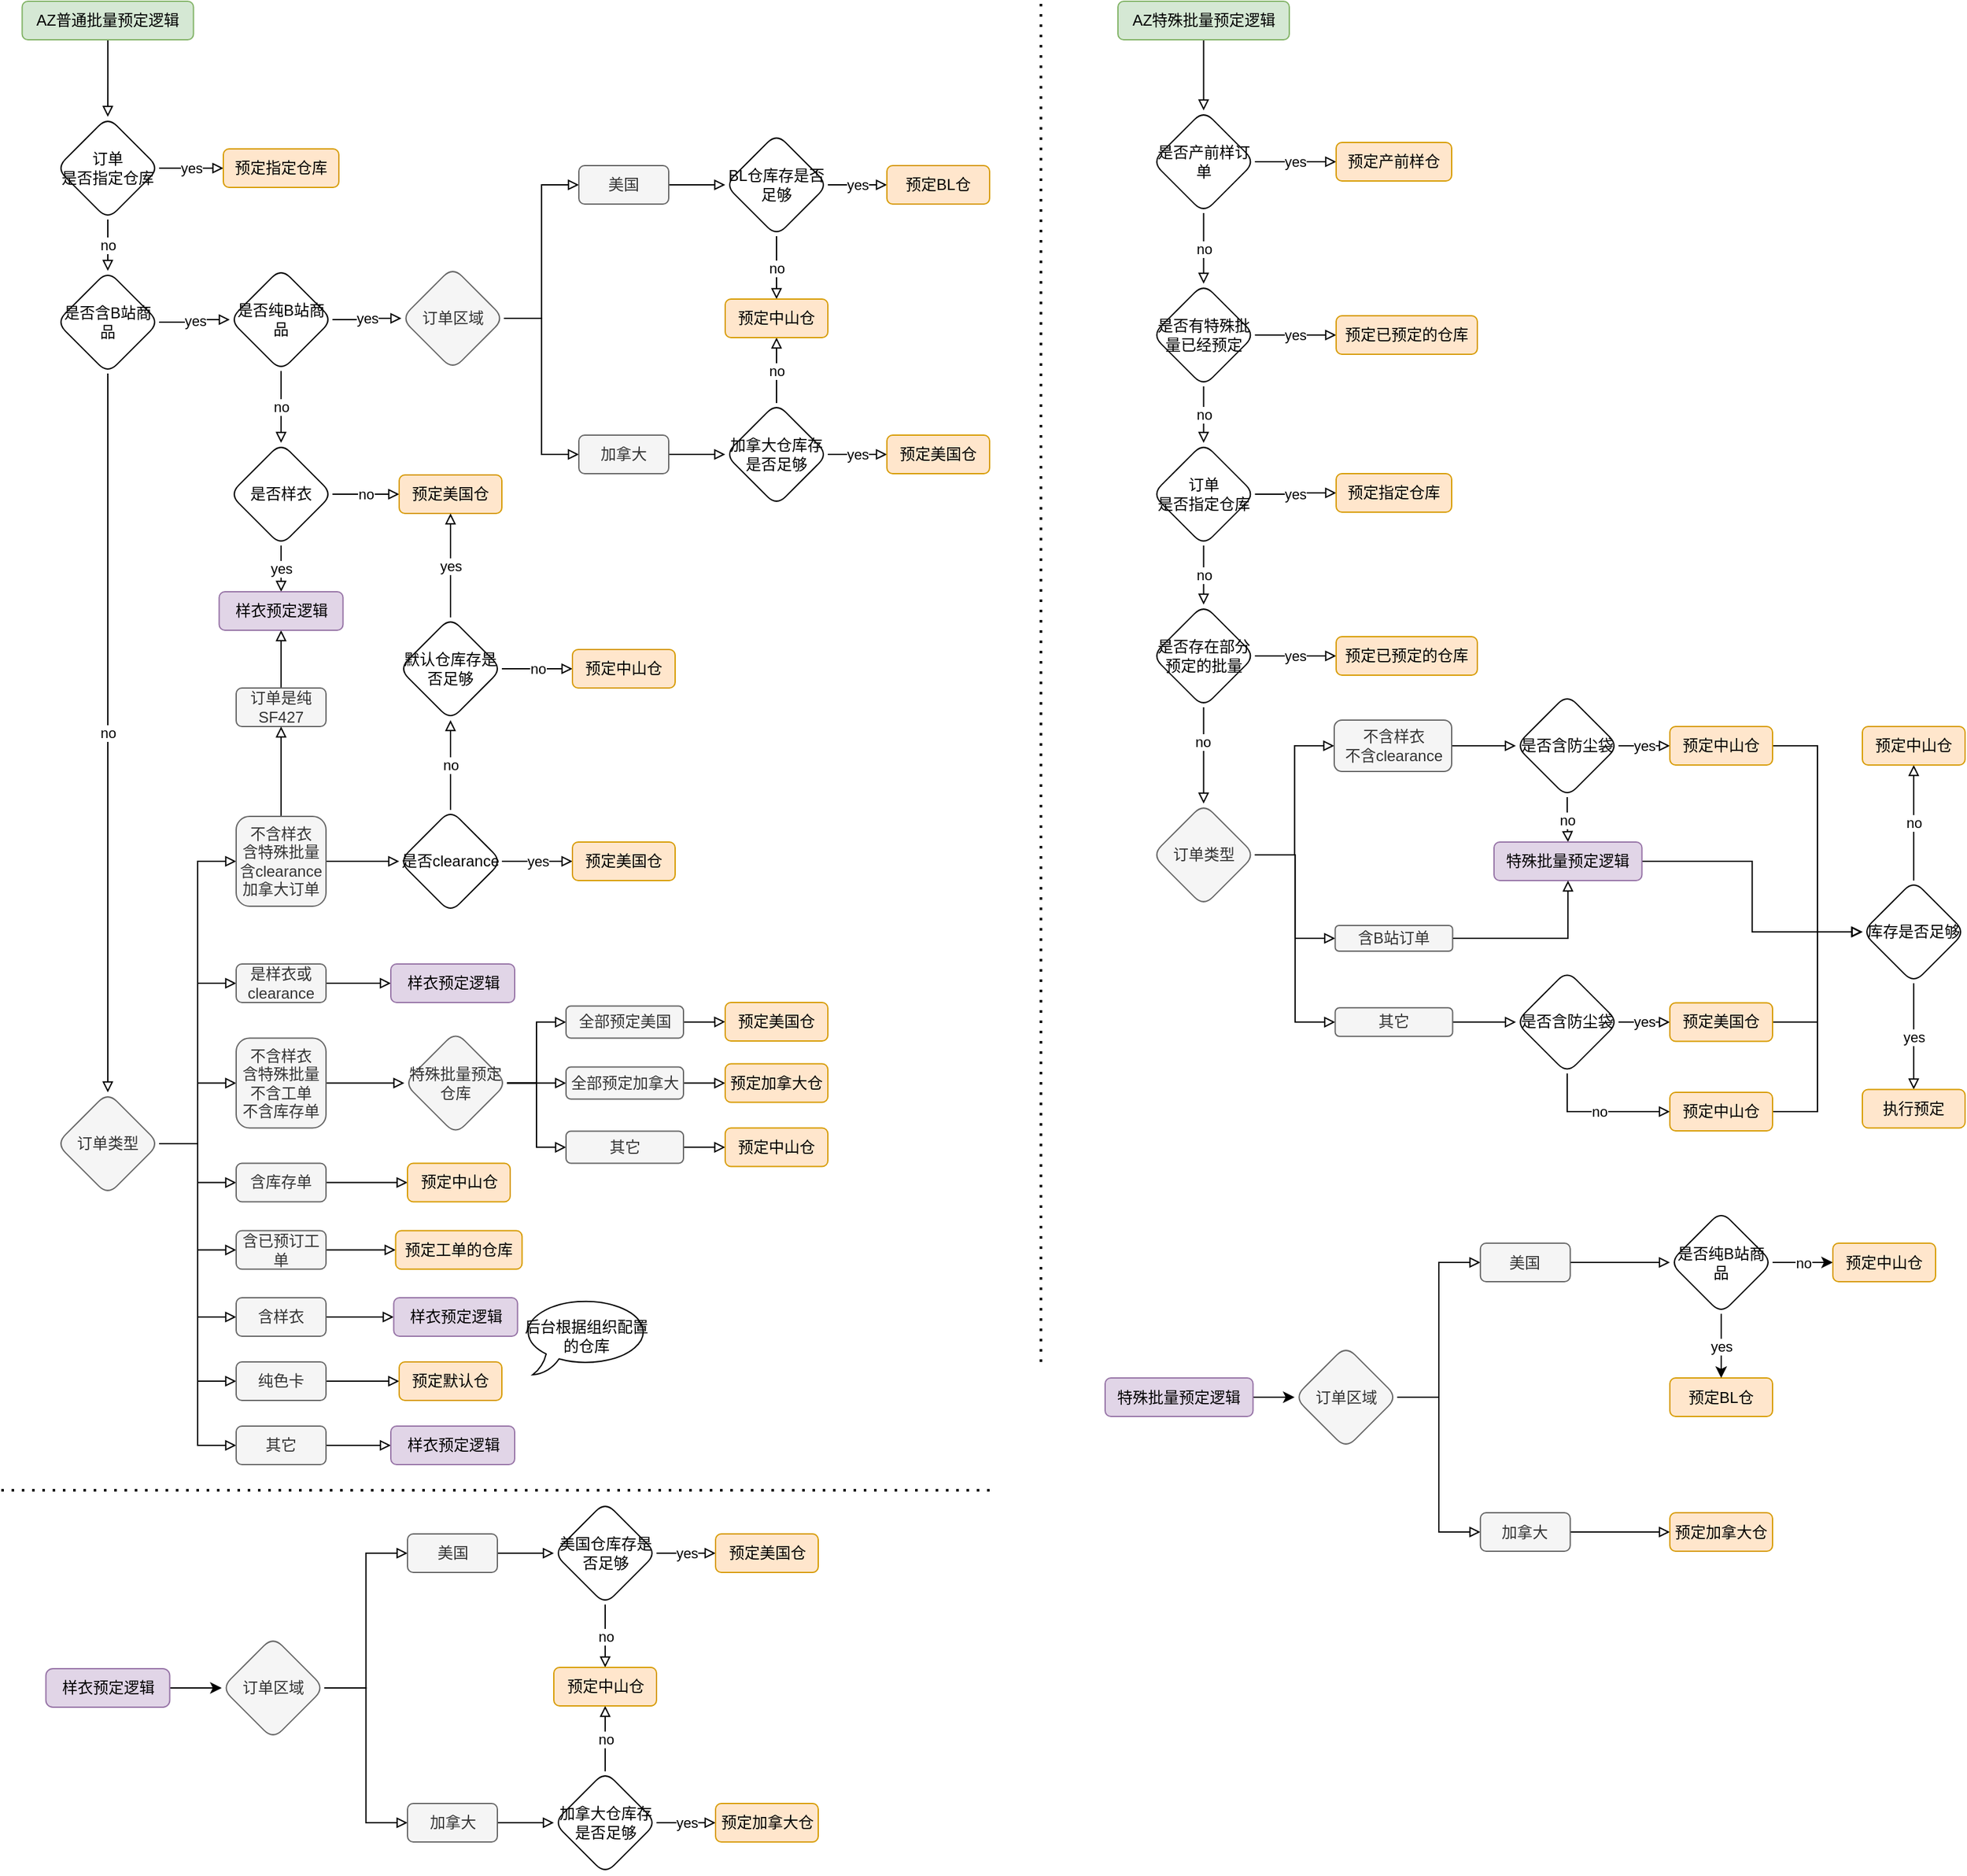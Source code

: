 <mxfile version="13.8.5" type="github">
  <diagram id="C5RBs43oDa-KdzZeNtuy" name="Page-1">
    <mxGraphModel dx="1254" dy="742" grid="1" gridSize="10" guides="1" tooltips="1" connect="1" arrows="1" fold="1" page="1" pageScale="1" pageWidth="827" pageHeight="1169" math="0" shadow="0">
      <root>
        <mxCell id="WIyWlLk6GJQsqaUBKTNV-0" />
        <mxCell id="WIyWlLk6GJQsqaUBKTNV-1" parent="WIyWlLk6GJQsqaUBKTNV-0" />
        <mxCell id="33V11vuJD2tzQU5ASd2x-171" value="" style="edgeStyle=orthogonalEdgeStyle;rounded=0;orthogonalLoop=1;jettySize=auto;html=1;endArrow=block;endFill=0;" edge="1" parent="WIyWlLk6GJQsqaUBKTNV-1" source="33V11vuJD2tzQU5ASd2x-172" target="33V11vuJD2tzQU5ASd2x-175">
          <mxGeometry relative="1" as="geometry" />
        </mxCell>
        <mxCell id="33V11vuJD2tzQU5ASd2x-172" value="&lt;div&gt;AZ普通批量预定逻辑&lt;/div&gt;" style="rounded=1;whiteSpace=wrap;html=1;fillColor=#d5e8d4;strokeColor=#82b366;" vertex="1" parent="WIyWlLk6GJQsqaUBKTNV-1">
          <mxGeometry x="36.25" y="50" width="133.5" height="30" as="geometry" />
        </mxCell>
        <mxCell id="33V11vuJD2tzQU5ASd2x-173" value="&lt;div&gt;yes&lt;/div&gt;" style="edgeStyle=orthogonalEdgeStyle;rounded=0;orthogonalLoop=1;jettySize=auto;html=1;endArrow=block;endFill=0;" edge="1" parent="WIyWlLk6GJQsqaUBKTNV-1" source="33V11vuJD2tzQU5ASd2x-175" target="33V11vuJD2tzQU5ASd2x-176">
          <mxGeometry relative="1" as="geometry" />
        </mxCell>
        <mxCell id="33V11vuJD2tzQU5ASd2x-174" value="no" style="edgeStyle=orthogonalEdgeStyle;rounded=0;orthogonalLoop=1;jettySize=auto;html=1;endArrow=block;endFill=0;" edge="1" parent="WIyWlLk6GJQsqaUBKTNV-1" source="33V11vuJD2tzQU5ASd2x-175" target="33V11vuJD2tzQU5ASd2x-179">
          <mxGeometry relative="1" as="geometry" />
        </mxCell>
        <mxCell id="33V11vuJD2tzQU5ASd2x-175" value="订单&lt;div&gt;是否指定仓库&lt;/div&gt;" style="rhombus;whiteSpace=wrap;html=1;rounded=1;" vertex="1" parent="WIyWlLk6GJQsqaUBKTNV-1">
          <mxGeometry x="63" y="140" width="80" height="80" as="geometry" />
        </mxCell>
        <mxCell id="33V11vuJD2tzQU5ASd2x-176" value="预定指定仓库" style="whiteSpace=wrap;html=1;rounded=1;fillColor=#ffe6cc;strokeColor=#d79b00;" vertex="1" parent="WIyWlLk6GJQsqaUBKTNV-1">
          <mxGeometry x="193" y="165" width="90" height="30" as="geometry" />
        </mxCell>
        <mxCell id="33V11vuJD2tzQU5ASd2x-177" value="yes" style="edgeStyle=orthogonalEdgeStyle;rounded=0;orthogonalLoop=1;jettySize=auto;html=1;endArrow=block;endFill=0;entryX=0;entryY=0.5;entryDx=0;entryDy=0;" edge="1" parent="WIyWlLk6GJQsqaUBKTNV-1" source="33V11vuJD2tzQU5ASd2x-179" target="33V11vuJD2tzQU5ASd2x-182">
          <mxGeometry relative="1" as="geometry">
            <mxPoint x="203" y="340" as="targetPoint" />
          </mxGeometry>
        </mxCell>
        <mxCell id="33V11vuJD2tzQU5ASd2x-178" value="&lt;div&gt;no&lt;/div&gt;" style="edgeStyle=orthogonalEdgeStyle;rounded=0;orthogonalLoop=1;jettySize=auto;html=1;endArrow=block;endFill=0;" edge="1" parent="WIyWlLk6GJQsqaUBKTNV-1" source="33V11vuJD2tzQU5ASd2x-179" target="33V11vuJD2tzQU5ASd2x-227">
          <mxGeometry relative="1" as="geometry" />
        </mxCell>
        <mxCell id="33V11vuJD2tzQU5ASd2x-179" value="是否含B站商品" style="rhombus;whiteSpace=wrap;html=1;rounded=1;" vertex="1" parent="WIyWlLk6GJQsqaUBKTNV-1">
          <mxGeometry x="63" y="260" width="80" height="80" as="geometry" />
        </mxCell>
        <mxCell id="33V11vuJD2tzQU5ASd2x-180" value="yes" style="edgeStyle=orthogonalEdgeStyle;rounded=0;orthogonalLoop=1;jettySize=auto;html=1;endArrow=block;endFill=0;entryX=0;entryY=0.5;entryDx=0;entryDy=0;" edge="1" parent="WIyWlLk6GJQsqaUBKTNV-1" source="33V11vuJD2tzQU5ASd2x-182" target="33V11vuJD2tzQU5ASd2x-193">
          <mxGeometry relative="1" as="geometry">
            <mxPoint x="410" y="298" as="targetPoint" />
          </mxGeometry>
        </mxCell>
        <mxCell id="33V11vuJD2tzQU5ASd2x-181" value="no" style="edgeStyle=orthogonalEdgeStyle;rounded=0;orthogonalLoop=1;jettySize=auto;html=1;endArrow=block;endFill=0;" edge="1" parent="WIyWlLk6GJQsqaUBKTNV-1" source="33V11vuJD2tzQU5ASd2x-182" target="33V11vuJD2tzQU5ASd2x-217">
          <mxGeometry relative="1" as="geometry" />
        </mxCell>
        <mxCell id="33V11vuJD2tzQU5ASd2x-182" value="是否纯B站商品" style="rhombus;whiteSpace=wrap;html=1;rounded=1;" vertex="1" parent="WIyWlLk6GJQsqaUBKTNV-1">
          <mxGeometry x="198" y="258" width="80" height="80" as="geometry" />
        </mxCell>
        <mxCell id="33V11vuJD2tzQU5ASd2x-183" value="&lt;div&gt;no&lt;/div&gt;" style="edgeStyle=orthogonalEdgeStyle;rounded=0;orthogonalLoop=1;jettySize=auto;html=1;endArrow=block;endFill=0;" edge="1" parent="WIyWlLk6GJQsqaUBKTNV-1" source="33V11vuJD2tzQU5ASd2x-185" target="33V11vuJD2tzQU5ASd2x-190">
          <mxGeometry relative="1" as="geometry" />
        </mxCell>
        <mxCell id="33V11vuJD2tzQU5ASd2x-184" value="yes" style="edgeStyle=orthogonalEdgeStyle;rounded=0;orthogonalLoop=1;jettySize=auto;html=1;endArrow=block;endFill=0;" edge="1" parent="WIyWlLk6GJQsqaUBKTNV-1" source="33V11vuJD2tzQU5ASd2x-185" target="33V11vuJD2tzQU5ASd2x-186">
          <mxGeometry relative="1" as="geometry" />
        </mxCell>
        <mxCell id="33V11vuJD2tzQU5ASd2x-185" value="BL仓库存是否足够" style="rhombus;whiteSpace=wrap;html=1;rounded=1;" vertex="1" parent="WIyWlLk6GJQsqaUBKTNV-1">
          <mxGeometry x="584" y="153" width="80" height="80" as="geometry" />
        </mxCell>
        <mxCell id="33V11vuJD2tzQU5ASd2x-186" value="预定BL仓" style="whiteSpace=wrap;html=1;rounded=1;fillColor=#ffe6cc;strokeColor=#d79b00;" vertex="1" parent="WIyWlLk6GJQsqaUBKTNV-1">
          <mxGeometry x="710" y="178" width="80" height="30" as="geometry" />
        </mxCell>
        <mxCell id="33V11vuJD2tzQU5ASd2x-187" value="no" style="edgeStyle=orthogonalEdgeStyle;rounded=0;orthogonalLoop=1;jettySize=auto;html=1;endArrow=block;endFill=0;" edge="1" parent="WIyWlLk6GJQsqaUBKTNV-1" source="33V11vuJD2tzQU5ASd2x-189" target="33V11vuJD2tzQU5ASd2x-190">
          <mxGeometry relative="1" as="geometry" />
        </mxCell>
        <mxCell id="33V11vuJD2tzQU5ASd2x-188" value="yes" style="edgeStyle=orthogonalEdgeStyle;rounded=0;orthogonalLoop=1;jettySize=auto;html=1;endArrow=block;endFill=0;" edge="1" parent="WIyWlLk6GJQsqaUBKTNV-1" source="33V11vuJD2tzQU5ASd2x-189" target="33V11vuJD2tzQU5ASd2x-198">
          <mxGeometry relative="1" as="geometry" />
        </mxCell>
        <mxCell id="33V11vuJD2tzQU5ASd2x-189" value="加拿大仓库存是否足够" style="rhombus;whiteSpace=wrap;html=1;rounded=1;" vertex="1" parent="WIyWlLk6GJQsqaUBKTNV-1">
          <mxGeometry x="584" y="363" width="80" height="80" as="geometry" />
        </mxCell>
        <mxCell id="33V11vuJD2tzQU5ASd2x-190" value="预定中山仓" style="whiteSpace=wrap;html=1;rounded=1;fillColor=#ffe6cc;strokeColor=#d79b00;" vertex="1" parent="WIyWlLk6GJQsqaUBKTNV-1">
          <mxGeometry x="584" y="282" width="80" height="30" as="geometry" />
        </mxCell>
        <mxCell id="33V11vuJD2tzQU5ASd2x-191" style="edgeStyle=orthogonalEdgeStyle;rounded=0;orthogonalLoop=1;jettySize=auto;html=1;entryX=0;entryY=0.5;entryDx=0;entryDy=0;endArrow=block;endFill=0;" edge="1" parent="WIyWlLk6GJQsqaUBKTNV-1" source="33V11vuJD2tzQU5ASd2x-193" target="33V11vuJD2tzQU5ASd2x-195">
          <mxGeometry relative="1" as="geometry" />
        </mxCell>
        <mxCell id="33V11vuJD2tzQU5ASd2x-192" style="edgeStyle=orthogonalEdgeStyle;rounded=0;orthogonalLoop=1;jettySize=auto;html=1;entryX=0;entryY=0.5;entryDx=0;entryDy=0;endArrow=block;endFill=0;" edge="1" parent="WIyWlLk6GJQsqaUBKTNV-1" source="33V11vuJD2tzQU5ASd2x-193" target="33V11vuJD2tzQU5ASd2x-197">
          <mxGeometry relative="1" as="geometry" />
        </mxCell>
        <mxCell id="33V11vuJD2tzQU5ASd2x-193" value="订单区域" style="rhombus;whiteSpace=wrap;html=1;rounded=1;fillColor=#f5f5f5;strokeColor=#666666;fontColor=#333333;" vertex="1" parent="WIyWlLk6GJQsqaUBKTNV-1">
          <mxGeometry x="331.75" y="257" width="80" height="80" as="geometry" />
        </mxCell>
        <mxCell id="33V11vuJD2tzQU5ASd2x-194" value="" style="edgeStyle=orthogonalEdgeStyle;rounded=0;orthogonalLoop=1;jettySize=auto;html=1;endArrow=block;endFill=0;" edge="1" parent="WIyWlLk6GJQsqaUBKTNV-1" source="33V11vuJD2tzQU5ASd2x-195" target="33V11vuJD2tzQU5ASd2x-189">
          <mxGeometry relative="1" as="geometry" />
        </mxCell>
        <mxCell id="33V11vuJD2tzQU5ASd2x-195" value="加拿大" style="rounded=1;whiteSpace=wrap;html=1;fillColor=#f5f5f5;strokeColor=#666666;fontColor=#333333;" vertex="1" parent="WIyWlLk6GJQsqaUBKTNV-1">
          <mxGeometry x="470" y="388" width="70" height="30" as="geometry" />
        </mxCell>
        <mxCell id="33V11vuJD2tzQU5ASd2x-196" value="" style="edgeStyle=orthogonalEdgeStyle;rounded=0;orthogonalLoop=1;jettySize=auto;html=1;endArrow=block;endFill=0;" edge="1" parent="WIyWlLk6GJQsqaUBKTNV-1" source="33V11vuJD2tzQU5ASd2x-197" target="33V11vuJD2tzQU5ASd2x-185">
          <mxGeometry relative="1" as="geometry" />
        </mxCell>
        <mxCell id="33V11vuJD2tzQU5ASd2x-197" value="美国" style="rounded=1;whiteSpace=wrap;html=1;fillColor=#f5f5f5;strokeColor=#666666;fontColor=#333333;" vertex="1" parent="WIyWlLk6GJQsqaUBKTNV-1">
          <mxGeometry x="470" y="178" width="70" height="30" as="geometry" />
        </mxCell>
        <mxCell id="33V11vuJD2tzQU5ASd2x-198" value="预定美国仓" style="whiteSpace=wrap;html=1;rounded=1;fillColor=#ffe6cc;strokeColor=#d79b00;" vertex="1" parent="WIyWlLk6GJQsqaUBKTNV-1">
          <mxGeometry x="710" y="388" width="80" height="30" as="geometry" />
        </mxCell>
        <mxCell id="33V11vuJD2tzQU5ASd2x-199" value="&lt;div&gt;no&lt;/div&gt;" style="edgeStyle=orthogonalEdgeStyle;rounded=0;orthogonalLoop=1;jettySize=auto;html=1;endArrow=block;endFill=0;" edge="1" parent="WIyWlLk6GJQsqaUBKTNV-1" source="33V11vuJD2tzQU5ASd2x-201" target="33V11vuJD2tzQU5ASd2x-206">
          <mxGeometry relative="1" as="geometry" />
        </mxCell>
        <mxCell id="33V11vuJD2tzQU5ASd2x-200" value="yes" style="edgeStyle=orthogonalEdgeStyle;rounded=0;orthogonalLoop=1;jettySize=auto;html=1;endArrow=block;endFill=0;" edge="1" parent="WIyWlLk6GJQsqaUBKTNV-1" source="33V11vuJD2tzQU5ASd2x-201" target="33V11vuJD2tzQU5ASd2x-202">
          <mxGeometry relative="1" as="geometry" />
        </mxCell>
        <mxCell id="33V11vuJD2tzQU5ASd2x-201" value="美国仓库存是否足够" style="rhombus;whiteSpace=wrap;html=1;rounded=1;" vertex="1" parent="WIyWlLk6GJQsqaUBKTNV-1">
          <mxGeometry x="450.5" y="1219" width="80" height="80" as="geometry" />
        </mxCell>
        <mxCell id="33V11vuJD2tzQU5ASd2x-202" value="预定美国仓" style="whiteSpace=wrap;html=1;rounded=1;fillColor=#ffe6cc;strokeColor=#d79b00;" vertex="1" parent="WIyWlLk6GJQsqaUBKTNV-1">
          <mxGeometry x="576.5" y="1244" width="80" height="30" as="geometry" />
        </mxCell>
        <mxCell id="33V11vuJD2tzQU5ASd2x-203" value="no" style="edgeStyle=orthogonalEdgeStyle;rounded=0;orthogonalLoop=1;jettySize=auto;html=1;endArrow=block;endFill=0;" edge="1" parent="WIyWlLk6GJQsqaUBKTNV-1" source="33V11vuJD2tzQU5ASd2x-205" target="33V11vuJD2tzQU5ASd2x-206">
          <mxGeometry relative="1" as="geometry" />
        </mxCell>
        <mxCell id="33V11vuJD2tzQU5ASd2x-204" value="yes" style="edgeStyle=orthogonalEdgeStyle;rounded=0;orthogonalLoop=1;jettySize=auto;html=1;endArrow=block;endFill=0;" edge="1" parent="WIyWlLk6GJQsqaUBKTNV-1" source="33V11vuJD2tzQU5ASd2x-205" target="33V11vuJD2tzQU5ASd2x-214">
          <mxGeometry relative="1" as="geometry" />
        </mxCell>
        <mxCell id="33V11vuJD2tzQU5ASd2x-205" value="加拿大仓库存是否足够" style="rhombus;whiteSpace=wrap;html=1;rounded=1;" vertex="1" parent="WIyWlLk6GJQsqaUBKTNV-1">
          <mxGeometry x="450.5" y="1429" width="80" height="80" as="geometry" />
        </mxCell>
        <mxCell id="33V11vuJD2tzQU5ASd2x-206" value="预定中山仓" style="whiteSpace=wrap;html=1;rounded=1;fillColor=#ffe6cc;strokeColor=#d79b00;" vertex="1" parent="WIyWlLk6GJQsqaUBKTNV-1">
          <mxGeometry x="450.5" y="1348" width="80" height="30" as="geometry" />
        </mxCell>
        <mxCell id="33V11vuJD2tzQU5ASd2x-207" style="edgeStyle=orthogonalEdgeStyle;rounded=0;orthogonalLoop=1;jettySize=auto;html=1;entryX=0;entryY=0.5;entryDx=0;entryDy=0;endArrow=block;endFill=0;" edge="1" parent="WIyWlLk6GJQsqaUBKTNV-1" source="33V11vuJD2tzQU5ASd2x-209" target="33V11vuJD2tzQU5ASd2x-211">
          <mxGeometry relative="1" as="geometry" />
        </mxCell>
        <mxCell id="33V11vuJD2tzQU5ASd2x-208" style="edgeStyle=orthogonalEdgeStyle;rounded=0;orthogonalLoop=1;jettySize=auto;html=1;entryX=0;entryY=0.5;entryDx=0;entryDy=0;endArrow=block;endFill=0;" edge="1" parent="WIyWlLk6GJQsqaUBKTNV-1" source="33V11vuJD2tzQU5ASd2x-209" target="33V11vuJD2tzQU5ASd2x-213">
          <mxGeometry relative="1" as="geometry" />
        </mxCell>
        <mxCell id="33V11vuJD2tzQU5ASd2x-209" value="订单区域" style="rhombus;whiteSpace=wrap;html=1;rounded=1;fillColor=#f5f5f5;strokeColor=#666666;fontColor=#333333;" vertex="1" parent="WIyWlLk6GJQsqaUBKTNV-1">
          <mxGeometry x="191.75" y="1324" width="80" height="80" as="geometry" />
        </mxCell>
        <mxCell id="33V11vuJD2tzQU5ASd2x-210" value="" style="edgeStyle=orthogonalEdgeStyle;rounded=0;orthogonalLoop=1;jettySize=auto;html=1;endArrow=block;endFill=0;" edge="1" parent="WIyWlLk6GJQsqaUBKTNV-1" source="33V11vuJD2tzQU5ASd2x-211" target="33V11vuJD2tzQU5ASd2x-205">
          <mxGeometry relative="1" as="geometry" />
        </mxCell>
        <mxCell id="33V11vuJD2tzQU5ASd2x-211" value="加拿大" style="rounded=1;whiteSpace=wrap;html=1;fillColor=#f5f5f5;strokeColor=#666666;fontColor=#333333;" vertex="1" parent="WIyWlLk6GJQsqaUBKTNV-1">
          <mxGeometry x="336.5" y="1454" width="70" height="30" as="geometry" />
        </mxCell>
        <mxCell id="33V11vuJD2tzQU5ASd2x-212" value="" style="edgeStyle=orthogonalEdgeStyle;rounded=0;orthogonalLoop=1;jettySize=auto;html=1;endArrow=block;endFill=0;" edge="1" parent="WIyWlLk6GJQsqaUBKTNV-1" source="33V11vuJD2tzQU5ASd2x-213" target="33V11vuJD2tzQU5ASd2x-201">
          <mxGeometry relative="1" as="geometry" />
        </mxCell>
        <mxCell id="33V11vuJD2tzQU5ASd2x-213" value="美国" style="rounded=1;whiteSpace=wrap;html=1;fillColor=#f5f5f5;strokeColor=#666666;fontColor=#333333;" vertex="1" parent="WIyWlLk6GJQsqaUBKTNV-1">
          <mxGeometry x="336.5" y="1244" width="70" height="30" as="geometry" />
        </mxCell>
        <mxCell id="33V11vuJD2tzQU5ASd2x-214" value="预定加拿大仓" style="whiteSpace=wrap;html=1;rounded=1;fillColor=#ffe6cc;strokeColor=#d79b00;" vertex="1" parent="WIyWlLk6GJQsqaUBKTNV-1">
          <mxGeometry x="576.5" y="1454" width="80" height="30" as="geometry" />
        </mxCell>
        <mxCell id="33V11vuJD2tzQU5ASd2x-215" value="no" style="edgeStyle=orthogonalEdgeStyle;rounded=0;orthogonalLoop=1;jettySize=auto;html=1;endArrow=block;endFill=0;entryX=0;entryY=0.5;entryDx=0;entryDy=0;" edge="1" parent="WIyWlLk6GJQsqaUBKTNV-1" source="33V11vuJD2tzQU5ASd2x-217" target="33V11vuJD2tzQU5ASd2x-218">
          <mxGeometry relative="1" as="geometry">
            <mxPoint x="410" y="434" as="targetPoint" />
          </mxGeometry>
        </mxCell>
        <mxCell id="33V11vuJD2tzQU5ASd2x-216" value="yes" style="edgeStyle=orthogonalEdgeStyle;rounded=0;orthogonalLoop=1;jettySize=auto;html=1;endArrow=block;endFill=0;" edge="1" parent="WIyWlLk6GJQsqaUBKTNV-1" source="33V11vuJD2tzQU5ASd2x-217" target="33V11vuJD2tzQU5ASd2x-275">
          <mxGeometry relative="1" as="geometry" />
        </mxCell>
        <mxCell id="33V11vuJD2tzQU5ASd2x-217" value="是否样衣" style="rhombus;whiteSpace=wrap;html=1;rounded=1;" vertex="1" parent="WIyWlLk6GJQsqaUBKTNV-1">
          <mxGeometry x="198" y="394" width="80" height="80" as="geometry" />
        </mxCell>
        <mxCell id="33V11vuJD2tzQU5ASd2x-218" value="预定美国仓" style="whiteSpace=wrap;html=1;rounded=1;fillColor=#ffe6cc;strokeColor=#d79b00;" vertex="1" parent="WIyWlLk6GJQsqaUBKTNV-1">
          <mxGeometry x="330" y="419" width="80" height="30" as="geometry" />
        </mxCell>
        <mxCell id="33V11vuJD2tzQU5ASd2x-219" style="edgeStyle=orthogonalEdgeStyle;rounded=0;orthogonalLoop=1;jettySize=auto;html=1;entryX=0;entryY=0.5;entryDx=0;entryDy=0;endArrow=block;endFill=0;" edge="1" parent="WIyWlLk6GJQsqaUBKTNV-1" source="33V11vuJD2tzQU5ASd2x-227" target="33V11vuJD2tzQU5ASd2x-235">
          <mxGeometry relative="1" as="geometry">
            <mxPoint x="190" y="720" as="targetPoint" />
          </mxGeometry>
        </mxCell>
        <mxCell id="33V11vuJD2tzQU5ASd2x-220" style="edgeStyle=orthogonalEdgeStyle;rounded=0;orthogonalLoop=1;jettySize=auto;html=1;entryX=0;entryY=0.5;entryDx=0;entryDy=0;endArrow=block;endFill=0;" edge="1" parent="WIyWlLk6GJQsqaUBKTNV-1" source="33V11vuJD2tzQU5ASd2x-227" target="33V11vuJD2tzQU5ASd2x-243">
          <mxGeometry relative="1" as="geometry" />
        </mxCell>
        <mxCell id="33V11vuJD2tzQU5ASd2x-221" style="edgeStyle=orthogonalEdgeStyle;rounded=0;orthogonalLoop=1;jettySize=auto;html=1;entryX=0;entryY=0.5;entryDx=0;entryDy=0;endArrow=block;endFill=0;" edge="1" parent="WIyWlLk6GJQsqaUBKTNV-1" source="33V11vuJD2tzQU5ASd2x-227" target="33V11vuJD2tzQU5ASd2x-260">
          <mxGeometry relative="1" as="geometry" />
        </mxCell>
        <mxCell id="33V11vuJD2tzQU5ASd2x-222" style="edgeStyle=orthogonalEdgeStyle;rounded=0;orthogonalLoop=1;jettySize=auto;html=1;entryX=0;entryY=0.5;entryDx=0;entryDy=0;endArrow=block;endFill=0;" edge="1" parent="WIyWlLk6GJQsqaUBKTNV-1" source="33V11vuJD2tzQU5ASd2x-227" target="33V11vuJD2tzQU5ASd2x-263">
          <mxGeometry relative="1" as="geometry" />
        </mxCell>
        <mxCell id="33V11vuJD2tzQU5ASd2x-223" style="edgeStyle=orthogonalEdgeStyle;rounded=0;orthogonalLoop=1;jettySize=auto;html=1;entryX=0;entryY=0.5;entryDx=0;entryDy=0;endArrow=block;endFill=0;" edge="1" parent="WIyWlLk6GJQsqaUBKTNV-1" source="33V11vuJD2tzQU5ASd2x-227" target="33V11vuJD2tzQU5ASd2x-245">
          <mxGeometry relative="1" as="geometry" />
        </mxCell>
        <mxCell id="33V11vuJD2tzQU5ASd2x-224" style="edgeStyle=orthogonalEdgeStyle;rounded=0;orthogonalLoop=1;jettySize=auto;html=1;entryX=0;entryY=0.5;entryDx=0;entryDy=0;endArrow=block;endFill=0;" edge="1" parent="WIyWlLk6GJQsqaUBKTNV-1" source="33V11vuJD2tzQU5ASd2x-227" target="33V11vuJD2tzQU5ASd2x-267">
          <mxGeometry relative="1" as="geometry" />
        </mxCell>
        <mxCell id="33V11vuJD2tzQU5ASd2x-225" style="edgeStyle=orthogonalEdgeStyle;rounded=0;orthogonalLoop=1;jettySize=auto;html=1;entryX=0;entryY=0.5;entryDx=0;entryDy=0;endArrow=block;endFill=0;" edge="1" parent="WIyWlLk6GJQsqaUBKTNV-1" source="33V11vuJD2tzQU5ASd2x-227" target="33V11vuJD2tzQU5ASd2x-270">
          <mxGeometry relative="1" as="geometry" />
        </mxCell>
        <mxCell id="33V11vuJD2tzQU5ASd2x-226" style="edgeStyle=orthogonalEdgeStyle;rounded=0;orthogonalLoop=1;jettySize=auto;html=1;entryX=0;entryY=0.5;entryDx=0;entryDy=0;endArrow=block;endFill=0;" edge="1" parent="WIyWlLk6GJQsqaUBKTNV-1" source="33V11vuJD2tzQU5ASd2x-227" target="33V11vuJD2tzQU5ASd2x-273">
          <mxGeometry relative="1" as="geometry" />
        </mxCell>
        <mxCell id="33V11vuJD2tzQU5ASd2x-227" value="订单类型" style="rhombus;whiteSpace=wrap;html=1;rounded=1;fillColor=#f5f5f5;strokeColor=#666666;fontColor=#333333;" vertex="1" parent="WIyWlLk6GJQsqaUBKTNV-1">
          <mxGeometry x="63" y="900" width="80" height="80" as="geometry" />
        </mxCell>
        <mxCell id="33V11vuJD2tzQU5ASd2x-228" value="" style="edgeStyle=orthogonalEdgeStyle;rounded=0;orthogonalLoop=1;jettySize=auto;html=1;endArrow=block;endFill=0;exitX=1;exitY=0.5;exitDx=0;exitDy=0;" edge="1" parent="WIyWlLk6GJQsqaUBKTNV-1" source="33V11vuJD2tzQU5ASd2x-235" target="33V11vuJD2tzQU5ASd2x-231">
          <mxGeometry relative="1" as="geometry">
            <mxPoint x="270" y="720" as="sourcePoint" />
          </mxGeometry>
        </mxCell>
        <mxCell id="33V11vuJD2tzQU5ASd2x-229" value="yes" style="edgeStyle=orthogonalEdgeStyle;rounded=0;orthogonalLoop=1;jettySize=auto;html=1;endArrow=block;endFill=0;" edge="1" parent="WIyWlLk6GJQsqaUBKTNV-1" source="33V11vuJD2tzQU5ASd2x-231" target="33V11vuJD2tzQU5ASd2x-236">
          <mxGeometry relative="1" as="geometry" />
        </mxCell>
        <mxCell id="33V11vuJD2tzQU5ASd2x-230" value="no" style="edgeStyle=orthogonalEdgeStyle;rounded=0;orthogonalLoop=1;jettySize=auto;html=1;endArrow=block;endFill=0;" edge="1" parent="WIyWlLk6GJQsqaUBKTNV-1" source="33V11vuJD2tzQU5ASd2x-231" target="33V11vuJD2tzQU5ASd2x-239">
          <mxGeometry relative="1" as="geometry" />
        </mxCell>
        <mxCell id="33V11vuJD2tzQU5ASd2x-231" value="是否clearance" style="rhombus;whiteSpace=wrap;rounded=1;" vertex="1" parent="WIyWlLk6GJQsqaUBKTNV-1">
          <mxGeometry x="330" y="680" width="80" height="80" as="geometry" />
        </mxCell>
        <mxCell id="33V11vuJD2tzQU5ASd2x-232" style="edgeStyle=orthogonalEdgeStyle;rounded=0;orthogonalLoop=1;jettySize=auto;html=1;entryX=0.5;entryY=1;entryDx=0;entryDy=0;endArrow=block;endFill=0;" edge="1" parent="WIyWlLk6GJQsqaUBKTNV-1" source="33V11vuJD2tzQU5ASd2x-233" target="33V11vuJD2tzQU5ASd2x-275">
          <mxGeometry relative="1" as="geometry" />
        </mxCell>
        <mxCell id="33V11vuJD2tzQU5ASd2x-233" value="订单是纯&lt;br&gt;SF427" style="rounded=1;whiteSpace=wrap;html=1;fillColor=#f5f5f5;strokeColor=#666666;fontColor=#333333;" vertex="1" parent="WIyWlLk6GJQsqaUBKTNV-1">
          <mxGeometry x="203" y="585" width="70" height="30" as="geometry" />
        </mxCell>
        <mxCell id="33V11vuJD2tzQU5ASd2x-234" value="" style="edgeStyle=orthogonalEdgeStyle;rounded=0;orthogonalLoop=1;jettySize=auto;html=1;endArrow=block;endFill=0;" edge="1" parent="WIyWlLk6GJQsqaUBKTNV-1" source="33V11vuJD2tzQU5ASd2x-235" target="33V11vuJD2tzQU5ASd2x-233">
          <mxGeometry relative="1" as="geometry" />
        </mxCell>
        <mxCell id="33V11vuJD2tzQU5ASd2x-235" value="&lt;div&gt;不含样衣&lt;/div&gt;&lt;div&gt;含特殊批量&lt;/div&gt;含clearance&lt;br&gt;加拿大订单" style="rounded=1;whiteSpace=wrap;html=1;fillColor=#f5f5f5;strokeColor=#666666;fontColor=#333333;" vertex="1" parent="WIyWlLk6GJQsqaUBKTNV-1">
          <mxGeometry x="203" y="685" width="70" height="70" as="geometry" />
        </mxCell>
        <mxCell id="33V11vuJD2tzQU5ASd2x-236" value="预定美国仓" style="whiteSpace=wrap;html=1;rounded=1;fillColor=#ffe6cc;strokeColor=#d79b00;" vertex="1" parent="WIyWlLk6GJQsqaUBKTNV-1">
          <mxGeometry x="465" y="705" width="80" height="30" as="geometry" />
        </mxCell>
        <mxCell id="33V11vuJD2tzQU5ASd2x-237" value="yes" style="edgeStyle=orthogonalEdgeStyle;rounded=0;orthogonalLoop=1;jettySize=auto;html=1;entryX=0.5;entryY=1;entryDx=0;entryDy=0;endArrow=block;endFill=0;exitX=0.5;exitY=0;exitDx=0;exitDy=0;" edge="1" parent="WIyWlLk6GJQsqaUBKTNV-1" source="33V11vuJD2tzQU5ASd2x-239" target="33V11vuJD2tzQU5ASd2x-218">
          <mxGeometry relative="1" as="geometry" />
        </mxCell>
        <mxCell id="33V11vuJD2tzQU5ASd2x-238" value="no" style="edgeStyle=orthogonalEdgeStyle;rounded=0;orthogonalLoop=1;jettySize=auto;html=1;endArrow=block;endFill=0;" edge="1" parent="WIyWlLk6GJQsqaUBKTNV-1" source="33V11vuJD2tzQU5ASd2x-239" target="33V11vuJD2tzQU5ASd2x-268">
          <mxGeometry relative="1" as="geometry" />
        </mxCell>
        <mxCell id="33V11vuJD2tzQU5ASd2x-239" value="默认仓库存是否足够" style="rhombus;whiteSpace=wrap;rounded=1;" vertex="1" parent="WIyWlLk6GJQsqaUBKTNV-1">
          <mxGeometry x="330" y="530" width="80" height="80" as="geometry" />
        </mxCell>
        <mxCell id="33V11vuJD2tzQU5ASd2x-242" value="" style="edgeStyle=orthogonalEdgeStyle;rounded=0;orthogonalLoop=1;jettySize=auto;html=1;endArrow=block;endFill=0;" edge="1" parent="WIyWlLk6GJQsqaUBKTNV-1" source="33V11vuJD2tzQU5ASd2x-243" target="33V11vuJD2tzQU5ASd2x-265">
          <mxGeometry relative="1" as="geometry" />
        </mxCell>
        <mxCell id="33V11vuJD2tzQU5ASd2x-243" value="是样衣或clearance" style="rounded=1;whiteSpace=wrap;html=1;fillColor=#f5f5f5;strokeColor=#666666;fontColor=#333333;" vertex="1" parent="WIyWlLk6GJQsqaUBKTNV-1">
          <mxGeometry x="203" y="800" width="70" height="30" as="geometry" />
        </mxCell>
        <mxCell id="33V11vuJD2tzQU5ASd2x-244" value="" style="edgeStyle=orthogonalEdgeStyle;rounded=0;orthogonalLoop=1;jettySize=auto;html=1;endArrow=block;endFill=0;" edge="1" parent="WIyWlLk6GJQsqaUBKTNV-1" source="33V11vuJD2tzQU5ASd2x-245" target="33V11vuJD2tzQU5ASd2x-249">
          <mxGeometry relative="1" as="geometry" />
        </mxCell>
        <mxCell id="33V11vuJD2tzQU5ASd2x-245" value="&lt;div&gt;不含样衣&lt;/div&gt;&lt;div&gt;含特殊批量&lt;/div&gt;&lt;div&gt;不含工单&lt;/div&gt;&lt;div&gt;不含库存单&lt;br&gt;&lt;/div&gt;" style="rounded=1;whiteSpace=wrap;html=1;fillColor=#f5f5f5;strokeColor=#666666;fontColor=#333333;" vertex="1" parent="WIyWlLk6GJQsqaUBKTNV-1">
          <mxGeometry x="203" y="857.75" width="70" height="70" as="geometry" />
        </mxCell>
        <mxCell id="33V11vuJD2tzQU5ASd2x-246" value="" style="edgeStyle=orthogonalEdgeStyle;rounded=0;orthogonalLoop=1;jettySize=auto;html=1;endArrow=block;endFill=0;" edge="1" parent="WIyWlLk6GJQsqaUBKTNV-1" source="33V11vuJD2tzQU5ASd2x-249" target="33V11vuJD2tzQU5ASd2x-251">
          <mxGeometry relative="1" as="geometry" />
        </mxCell>
        <mxCell id="33V11vuJD2tzQU5ASd2x-247" style="edgeStyle=orthogonalEdgeStyle;rounded=0;orthogonalLoop=1;jettySize=auto;html=1;entryX=0;entryY=0.5;entryDx=0;entryDy=0;endArrow=block;endFill=0;" edge="1" parent="WIyWlLk6GJQsqaUBKTNV-1" source="33V11vuJD2tzQU5ASd2x-249" target="33V11vuJD2tzQU5ASd2x-254">
          <mxGeometry relative="1" as="geometry" />
        </mxCell>
        <mxCell id="33V11vuJD2tzQU5ASd2x-248" style="edgeStyle=orthogonalEdgeStyle;rounded=0;orthogonalLoop=1;jettySize=auto;html=1;entryX=0;entryY=0.5;entryDx=0;entryDy=0;endArrow=block;endFill=0;" edge="1" parent="WIyWlLk6GJQsqaUBKTNV-1" source="33V11vuJD2tzQU5ASd2x-249" target="33V11vuJD2tzQU5ASd2x-257">
          <mxGeometry relative="1" as="geometry" />
        </mxCell>
        <mxCell id="33V11vuJD2tzQU5ASd2x-249" value="特殊批量预定仓库" style="rhombus;whiteSpace=wrap;html=1;rounded=1;fontColor=#333333;strokeColor=#666666;fillColor=#f5f5f5;" vertex="1" parent="WIyWlLk6GJQsqaUBKTNV-1">
          <mxGeometry x="334" y="852.75" width="80" height="80" as="geometry" />
        </mxCell>
        <mxCell id="33V11vuJD2tzQU5ASd2x-250" value="" style="edgeStyle=orthogonalEdgeStyle;rounded=0;orthogonalLoop=1;jettySize=auto;html=1;endArrow=block;endFill=0;" edge="1" parent="WIyWlLk6GJQsqaUBKTNV-1" source="33V11vuJD2tzQU5ASd2x-251" target="33V11vuJD2tzQU5ASd2x-252">
          <mxGeometry relative="1" as="geometry" />
        </mxCell>
        <mxCell id="33V11vuJD2tzQU5ASd2x-251" value="全部预定美国" style="whiteSpace=wrap;html=1;rounded=1;fontColor=#333333;strokeColor=#666666;fillColor=#f5f5f5;" vertex="1" parent="WIyWlLk6GJQsqaUBKTNV-1">
          <mxGeometry x="460" y="832.75" width="91.5" height="25" as="geometry" />
        </mxCell>
        <mxCell id="33V11vuJD2tzQU5ASd2x-252" value="预定美国仓" style="whiteSpace=wrap;html=1;rounded=1;fillColor=#ffe6cc;strokeColor=#d79b00;" vertex="1" parent="WIyWlLk6GJQsqaUBKTNV-1">
          <mxGeometry x="584" y="830" width="80" height="30" as="geometry" />
        </mxCell>
        <mxCell id="33V11vuJD2tzQU5ASd2x-253" value="" style="edgeStyle=orthogonalEdgeStyle;rounded=0;orthogonalLoop=1;jettySize=auto;html=1;endArrow=block;endFill=0;" edge="1" parent="WIyWlLk6GJQsqaUBKTNV-1" source="33V11vuJD2tzQU5ASd2x-254" target="33V11vuJD2tzQU5ASd2x-255">
          <mxGeometry relative="1" as="geometry" />
        </mxCell>
        <mxCell id="33V11vuJD2tzQU5ASd2x-254" value="全部预定加拿大" style="whiteSpace=wrap;html=1;rounded=1;fontColor=#333333;strokeColor=#666666;fillColor=#f5f5f5;" vertex="1" parent="WIyWlLk6GJQsqaUBKTNV-1">
          <mxGeometry x="460" y="880.25" width="91.5" height="25" as="geometry" />
        </mxCell>
        <mxCell id="33V11vuJD2tzQU5ASd2x-255" value="预定加拿大仓" style="whiteSpace=wrap;html=1;rounded=1;fillColor=#ffe6cc;strokeColor=#d79b00;" vertex="1" parent="WIyWlLk6GJQsqaUBKTNV-1">
          <mxGeometry x="584" y="877.75" width="80" height="30" as="geometry" />
        </mxCell>
        <mxCell id="33V11vuJD2tzQU5ASd2x-256" value="" style="edgeStyle=orthogonalEdgeStyle;rounded=0;orthogonalLoop=1;jettySize=auto;html=1;endArrow=block;endFill=0;" edge="1" parent="WIyWlLk6GJQsqaUBKTNV-1" source="33V11vuJD2tzQU5ASd2x-257" target="33V11vuJD2tzQU5ASd2x-258">
          <mxGeometry relative="1" as="geometry" />
        </mxCell>
        <mxCell id="33V11vuJD2tzQU5ASd2x-257" value="其它" style="whiteSpace=wrap;html=1;rounded=1;fontColor=#333333;strokeColor=#666666;fillColor=#f5f5f5;" vertex="1" parent="WIyWlLk6GJQsqaUBKTNV-1">
          <mxGeometry x="460" y="930.25" width="91.5" height="25" as="geometry" />
        </mxCell>
        <mxCell id="33V11vuJD2tzQU5ASd2x-258" value="预定中山仓" style="whiteSpace=wrap;html=1;rounded=1;fillColor=#ffe6cc;strokeColor=#d79b00;" vertex="1" parent="WIyWlLk6GJQsqaUBKTNV-1">
          <mxGeometry x="584" y="927.75" width="80" height="30" as="geometry" />
        </mxCell>
        <mxCell id="33V11vuJD2tzQU5ASd2x-259" value="" style="edgeStyle=orthogonalEdgeStyle;rounded=0;orthogonalLoop=1;jettySize=auto;html=1;endArrow=block;endFill=0;" edge="1" parent="WIyWlLk6GJQsqaUBKTNV-1" source="33V11vuJD2tzQU5ASd2x-260" target="33V11vuJD2tzQU5ASd2x-261">
          <mxGeometry relative="1" as="geometry" />
        </mxCell>
        <mxCell id="33V11vuJD2tzQU5ASd2x-260" value="含库存单" style="rounded=1;whiteSpace=wrap;html=1;fillColor=#f5f5f5;strokeColor=#666666;fontColor=#333333;" vertex="1" parent="WIyWlLk6GJQsqaUBKTNV-1">
          <mxGeometry x="203" y="955.25" width="70" height="30" as="geometry" />
        </mxCell>
        <mxCell id="33V11vuJD2tzQU5ASd2x-261" value="预定中山仓" style="whiteSpace=wrap;html=1;rounded=1;fillColor=#ffe6cc;strokeColor=#d79b00;" vertex="1" parent="WIyWlLk6GJQsqaUBKTNV-1">
          <mxGeometry x="336.5" y="955.25" width="80" height="30" as="geometry" />
        </mxCell>
        <mxCell id="33V11vuJD2tzQU5ASd2x-262" value="" style="edgeStyle=orthogonalEdgeStyle;rounded=0;orthogonalLoop=1;jettySize=auto;html=1;endArrow=block;endFill=0;" edge="1" parent="WIyWlLk6GJQsqaUBKTNV-1" source="33V11vuJD2tzQU5ASd2x-263" target="33V11vuJD2tzQU5ASd2x-264">
          <mxGeometry relative="1" as="geometry" />
        </mxCell>
        <mxCell id="33V11vuJD2tzQU5ASd2x-263" value="含已预订工单" style="rounded=1;whiteSpace=wrap;html=1;fillColor=#f5f5f5;strokeColor=#666666;fontColor=#333333;" vertex="1" parent="WIyWlLk6GJQsqaUBKTNV-1">
          <mxGeometry x="203" y="1007.75" width="70" height="30" as="geometry" />
        </mxCell>
        <mxCell id="33V11vuJD2tzQU5ASd2x-264" value="预定工单的仓库" style="whiteSpace=wrap;html=1;rounded=1;fillColor=#ffe6cc;strokeColor=#d79b00;" vertex="1" parent="WIyWlLk6GJQsqaUBKTNV-1">
          <mxGeometry x="327.25" y="1007.75" width="98.5" height="30" as="geometry" />
        </mxCell>
        <mxCell id="33V11vuJD2tzQU5ASd2x-265" value="&lt;div&gt;样衣预定逻辑&lt;/div&gt;" style="rounded=1;whiteSpace=wrap;html=1;fillColor=#e1d5e7;strokeColor=#9673a6;" vertex="1" parent="WIyWlLk6GJQsqaUBKTNV-1">
          <mxGeometry x="323.5" y="800" width="96.5" height="30" as="geometry" />
        </mxCell>
        <mxCell id="33V11vuJD2tzQU5ASd2x-266" value="" style="edgeStyle=orthogonalEdgeStyle;rounded=0;orthogonalLoop=1;jettySize=auto;html=1;endArrow=block;endFill=0;" edge="1" parent="WIyWlLk6GJQsqaUBKTNV-1" source="33V11vuJD2tzQU5ASd2x-267" target="33V11vuJD2tzQU5ASd2x-274">
          <mxGeometry relative="1" as="geometry" />
        </mxCell>
        <mxCell id="33V11vuJD2tzQU5ASd2x-267" value="含样衣" style="rounded=1;whiteSpace=wrap;html=1;fillColor=#f5f5f5;strokeColor=#666666;fontColor=#333333;" vertex="1" parent="WIyWlLk6GJQsqaUBKTNV-1">
          <mxGeometry x="203" y="1060" width="70" height="30" as="geometry" />
        </mxCell>
        <mxCell id="33V11vuJD2tzQU5ASd2x-268" value="预定中山仓" style="whiteSpace=wrap;html=1;rounded=1;fillColor=#ffe6cc;strokeColor=#d79b00;" vertex="1" parent="WIyWlLk6GJQsqaUBKTNV-1">
          <mxGeometry x="465" y="555" width="80" height="30" as="geometry" />
        </mxCell>
        <mxCell id="33V11vuJD2tzQU5ASd2x-269" value="" style="edgeStyle=orthogonalEdgeStyle;rounded=0;orthogonalLoop=1;jettySize=auto;html=1;endArrow=block;endFill=0;" edge="1" parent="WIyWlLk6GJQsqaUBKTNV-1" source="33V11vuJD2tzQU5ASd2x-270" target="33V11vuJD2tzQU5ASd2x-271">
          <mxGeometry relative="1" as="geometry" />
        </mxCell>
        <mxCell id="33V11vuJD2tzQU5ASd2x-270" value="纯色卡" style="rounded=1;whiteSpace=wrap;html=1;fillColor=#f5f5f5;strokeColor=#666666;fontColor=#333333;" vertex="1" parent="WIyWlLk6GJQsqaUBKTNV-1">
          <mxGeometry x="203" y="1110" width="70" height="30" as="geometry" />
        </mxCell>
        <mxCell id="33V11vuJD2tzQU5ASd2x-271" value="预定默认仓" style="whiteSpace=wrap;html=1;rounded=1;fillColor=#ffe6cc;strokeColor=#d79b00;" vertex="1" parent="WIyWlLk6GJQsqaUBKTNV-1">
          <mxGeometry x="330" y="1110" width="80" height="30" as="geometry" />
        </mxCell>
        <mxCell id="33V11vuJD2tzQU5ASd2x-272" value="" style="edgeStyle=orthogonalEdgeStyle;rounded=0;orthogonalLoop=1;jettySize=auto;html=1;endArrow=block;endFill=0;" edge="1" parent="WIyWlLk6GJQsqaUBKTNV-1" source="33V11vuJD2tzQU5ASd2x-273" target="33V11vuJD2tzQU5ASd2x-276">
          <mxGeometry relative="1" as="geometry" />
        </mxCell>
        <mxCell id="33V11vuJD2tzQU5ASd2x-273" value="其它" style="rounded=1;whiteSpace=wrap;html=1;fillColor=#f5f5f5;strokeColor=#666666;fontColor=#333333;" vertex="1" parent="WIyWlLk6GJQsqaUBKTNV-1">
          <mxGeometry x="203" y="1160" width="70" height="30" as="geometry" />
        </mxCell>
        <mxCell id="33V11vuJD2tzQU5ASd2x-274" value="&lt;div&gt;样衣预定逻辑&lt;/div&gt;" style="rounded=1;whiteSpace=wrap;html=1;fillColor=#e1d5e7;strokeColor=#9673a6;" vertex="1" parent="WIyWlLk6GJQsqaUBKTNV-1">
          <mxGeometry x="325.75" y="1060" width="96.5" height="30" as="geometry" />
        </mxCell>
        <mxCell id="33V11vuJD2tzQU5ASd2x-275" value="&lt;div&gt;样衣预定逻辑&lt;/div&gt;" style="rounded=1;whiteSpace=wrap;html=1;fillColor=#e1d5e7;strokeColor=#9673a6;" vertex="1" parent="WIyWlLk6GJQsqaUBKTNV-1">
          <mxGeometry x="189.75" y="510" width="96.5" height="30" as="geometry" />
        </mxCell>
        <mxCell id="33V11vuJD2tzQU5ASd2x-276" value="&lt;div&gt;样衣预定逻辑&lt;/div&gt;" style="rounded=1;whiteSpace=wrap;html=1;fillColor=#e1d5e7;strokeColor=#9673a6;" vertex="1" parent="WIyWlLk6GJQsqaUBKTNV-1">
          <mxGeometry x="323.5" y="1160" width="96.5" height="30" as="geometry" />
        </mxCell>
        <mxCell id="33V11vuJD2tzQU5ASd2x-280" value="" style="edgeStyle=orthogonalEdgeStyle;rounded=0;orthogonalLoop=1;jettySize=auto;html=1;" edge="1" parent="WIyWlLk6GJQsqaUBKTNV-1" source="33V11vuJD2tzQU5ASd2x-279" target="33V11vuJD2tzQU5ASd2x-209">
          <mxGeometry relative="1" as="geometry" />
        </mxCell>
        <object label="&lt;div&gt;样衣预定逻辑&lt;/div&gt;" id="33V11vuJD2tzQU5ASd2x-279">
          <mxCell style="rounded=1;whiteSpace=wrap;html=1;fillColor=#e1d5e7;strokeColor=#9673a6;arcSize=18;" vertex="1" parent="WIyWlLk6GJQsqaUBKTNV-1">
            <mxGeometry x="54.75" y="1349" width="96.5" height="30" as="geometry" />
          </mxCell>
        </object>
        <mxCell id="33V11vuJD2tzQU5ASd2x-288" value="" style="endArrow=none;dashed=1;html=1;dashPattern=1 3;strokeWidth=2;" edge="1" parent="WIyWlLk6GJQsqaUBKTNV-1">
          <mxGeometry width="50" height="50" relative="1" as="geometry">
            <mxPoint x="20" y="1210" as="sourcePoint" />
            <mxPoint x="790" y="1210" as="targetPoint" />
          </mxGeometry>
        </mxCell>
        <mxCell id="33V11vuJD2tzQU5ASd2x-295" value="" style="edgeStyle=orthogonalEdgeStyle;rounded=0;orthogonalLoop=1;jettySize=auto;html=1;" edge="1" parent="WIyWlLk6GJQsqaUBKTNV-1" source="33V11vuJD2tzQU5ASd2x-289" target="33V11vuJD2tzQU5ASd2x-292">
          <mxGeometry relative="1" as="geometry" />
        </mxCell>
        <object label="&lt;div&gt;特殊批量预定逻辑&lt;/div&gt;" id="33V11vuJD2tzQU5ASd2x-289">
          <mxCell style="rounded=1;whiteSpace=wrap;html=1;fillColor=#e1d5e7;strokeColor=#9673a6;" vertex="1" parent="WIyWlLk6GJQsqaUBKTNV-1">
            <mxGeometry x="880" y="1122.5" width="115.25" height="30" as="geometry" />
          </mxCell>
        </object>
        <mxCell id="33V11vuJD2tzQU5ASd2x-290" style="edgeStyle=orthogonalEdgeStyle;rounded=0;orthogonalLoop=1;jettySize=auto;html=1;entryX=0;entryY=0.5;entryDx=0;entryDy=0;endArrow=block;endFill=0;" edge="1" parent="WIyWlLk6GJQsqaUBKTNV-1" source="33V11vuJD2tzQU5ASd2x-292" target="33V11vuJD2tzQU5ASd2x-293">
          <mxGeometry relative="1" as="geometry" />
        </mxCell>
        <mxCell id="33V11vuJD2tzQU5ASd2x-291" style="edgeStyle=orthogonalEdgeStyle;rounded=0;orthogonalLoop=1;jettySize=auto;html=1;entryX=0;entryY=0.5;entryDx=0;entryDy=0;endArrow=block;endFill=0;" edge="1" parent="WIyWlLk6GJQsqaUBKTNV-1" source="33V11vuJD2tzQU5ASd2x-292" target="33V11vuJD2tzQU5ASd2x-294">
          <mxGeometry relative="1" as="geometry" />
        </mxCell>
        <mxCell id="33V11vuJD2tzQU5ASd2x-292" value="订单区域" style="rhombus;whiteSpace=wrap;html=1;rounded=1;fillColor=#f5f5f5;strokeColor=#666666;fontColor=#333333;" vertex="1" parent="WIyWlLk6GJQsqaUBKTNV-1">
          <mxGeometry x="1027.63" y="1097.5" width="80" height="80" as="geometry" />
        </mxCell>
        <mxCell id="33V11vuJD2tzQU5ASd2x-322" value="" style="edgeStyle=none;rounded=0;orthogonalLoop=1;jettySize=auto;html=1;endArrow=block;endFill=0;" edge="1" parent="WIyWlLk6GJQsqaUBKTNV-1" source="33V11vuJD2tzQU5ASd2x-293" target="33V11vuJD2tzQU5ASd2x-321">
          <mxGeometry relative="1" as="geometry" />
        </mxCell>
        <mxCell id="33V11vuJD2tzQU5ASd2x-293" value="加拿大" style="rounded=1;whiteSpace=wrap;html=1;fillColor=#f5f5f5;strokeColor=#666666;fontColor=#333333;" vertex="1" parent="WIyWlLk6GJQsqaUBKTNV-1">
          <mxGeometry x="1172.38" y="1227.5" width="70" height="30" as="geometry" />
        </mxCell>
        <mxCell id="33V11vuJD2tzQU5ASd2x-386" value="" style="edgeStyle=orthogonalEdgeStyle;rounded=0;orthogonalLoop=1;jettySize=auto;html=1;endArrow=block;endFill=0;" edge="1" parent="WIyWlLk6GJQsqaUBKTNV-1" source="33V11vuJD2tzQU5ASd2x-294" target="33V11vuJD2tzQU5ASd2x-306">
          <mxGeometry relative="1" as="geometry" />
        </mxCell>
        <mxCell id="33V11vuJD2tzQU5ASd2x-294" value="美国" style="rounded=1;whiteSpace=wrap;html=1;fillColor=#f5f5f5;strokeColor=#666666;fontColor=#333333;" vertex="1" parent="WIyWlLk6GJQsqaUBKTNV-1">
          <mxGeometry x="1172.38" y="1017.5" width="70" height="30" as="geometry" />
        </mxCell>
        <mxCell id="33V11vuJD2tzQU5ASd2x-301" value="预定BL仓" style="whiteSpace=wrap;html=1;rounded=1;fillColor=#ffe6cc;strokeColor=#d79b00;" vertex="1" parent="WIyWlLk6GJQsqaUBKTNV-1">
          <mxGeometry x="1320" y="1122.5" width="80" height="30" as="geometry" />
        </mxCell>
        <mxCell id="33V11vuJD2tzQU5ASd2x-308" value="yes" style="edgeStyle=orthogonalEdgeStyle;rounded=0;orthogonalLoop=1;jettySize=auto;html=1;" edge="1" parent="WIyWlLk6GJQsqaUBKTNV-1" source="33V11vuJD2tzQU5ASd2x-306" target="33V11vuJD2tzQU5ASd2x-301">
          <mxGeometry relative="1" as="geometry" />
        </mxCell>
        <mxCell id="33V11vuJD2tzQU5ASd2x-314" value="no" style="edgeStyle=orthogonalEdgeStyle;rounded=0;orthogonalLoop=1;jettySize=auto;html=1;" edge="1" parent="WIyWlLk6GJQsqaUBKTNV-1" source="33V11vuJD2tzQU5ASd2x-306" target="33V11vuJD2tzQU5ASd2x-313">
          <mxGeometry relative="1" as="geometry" />
        </mxCell>
        <mxCell id="33V11vuJD2tzQU5ASd2x-306" value="是否纯B站商品" style="rhombus;whiteSpace=wrap;html=1;rounded=1;" vertex="1" parent="WIyWlLk6GJQsqaUBKTNV-1">
          <mxGeometry x="1320" y="992.5" width="80" height="80" as="geometry" />
        </mxCell>
        <mxCell id="33V11vuJD2tzQU5ASd2x-313" value="预定中山仓" style="whiteSpace=wrap;html=1;rounded=1;fillColor=#ffe6cc;strokeColor=#d79b00;" vertex="1" parent="WIyWlLk6GJQsqaUBKTNV-1">
          <mxGeometry x="1447" y="1017.5" width="80" height="30" as="geometry" />
        </mxCell>
        <mxCell id="33V11vuJD2tzQU5ASd2x-321" value="预定加拿大仓" style="whiteSpace=wrap;html=1;rounded=1;fillColor=#ffe6cc;strokeColor=#d79b00;" vertex="1" parent="WIyWlLk6GJQsqaUBKTNV-1">
          <mxGeometry x="1320" y="1227.5" width="80" height="30" as="geometry" />
        </mxCell>
        <mxCell id="33V11vuJD2tzQU5ASd2x-324" value="" style="endArrow=none;dashed=1;html=1;dashPattern=1 3;strokeWidth=2;" edge="1" parent="WIyWlLk6GJQsqaUBKTNV-1">
          <mxGeometry width="50" height="50" relative="1" as="geometry">
            <mxPoint x="830" y="1110" as="sourcePoint" />
            <mxPoint x="830" y="50" as="targetPoint" />
          </mxGeometry>
        </mxCell>
        <mxCell id="33V11vuJD2tzQU5ASd2x-329" value="" style="edgeStyle=none;rounded=0;orthogonalLoop=1;jettySize=auto;html=1;endArrow=block;endFill=0;" edge="1" parent="WIyWlLk6GJQsqaUBKTNV-1" source="33V11vuJD2tzQU5ASd2x-325" target="33V11vuJD2tzQU5ASd2x-328">
          <mxGeometry relative="1" as="geometry" />
        </mxCell>
        <mxCell id="33V11vuJD2tzQU5ASd2x-325" value="&lt;div&gt;AZ特殊批量预定逻辑&lt;/div&gt;" style="rounded=1;whiteSpace=wrap;html=1;fillColor=#d5e8d4;strokeColor=#82b366;" vertex="1" parent="WIyWlLk6GJQsqaUBKTNV-1">
          <mxGeometry x="890" y="50" width="133.5" height="30" as="geometry" />
        </mxCell>
        <mxCell id="33V11vuJD2tzQU5ASd2x-334" value="yes" style="edgeStyle=none;rounded=0;orthogonalLoop=1;jettySize=auto;html=1;endArrow=block;endFill=0;" edge="1" parent="WIyWlLk6GJQsqaUBKTNV-1" source="33V11vuJD2tzQU5ASd2x-328" target="33V11vuJD2tzQU5ASd2x-333">
          <mxGeometry relative="1" as="geometry" />
        </mxCell>
        <mxCell id="33V11vuJD2tzQU5ASd2x-336" value="no" style="edgeStyle=none;rounded=0;orthogonalLoop=1;jettySize=auto;html=1;endArrow=block;endFill=0;" edge="1" parent="WIyWlLk6GJQsqaUBKTNV-1" source="33V11vuJD2tzQU5ASd2x-328" target="33V11vuJD2tzQU5ASd2x-335">
          <mxGeometry relative="1" as="geometry" />
        </mxCell>
        <mxCell id="33V11vuJD2tzQU5ASd2x-328" value="是否产前样订单" style="rhombus;whiteSpace=wrap;html=1;rounded=1;" vertex="1" parent="WIyWlLk6GJQsqaUBKTNV-1">
          <mxGeometry x="916.75" y="135" width="80" height="80" as="geometry" />
        </mxCell>
        <mxCell id="33V11vuJD2tzQU5ASd2x-333" value="预定产前样仓" style="whiteSpace=wrap;html=1;rounded=1;fillColor=#ffe6cc;strokeColor=#d79b00;" vertex="1" parent="WIyWlLk6GJQsqaUBKTNV-1">
          <mxGeometry x="1060" y="160" width="90" height="30" as="geometry" />
        </mxCell>
        <mxCell id="33V11vuJD2tzQU5ASd2x-338" value="yes" style="edgeStyle=none;rounded=0;orthogonalLoop=1;jettySize=auto;html=1;endArrow=block;endFill=0;" edge="1" parent="WIyWlLk6GJQsqaUBKTNV-1" source="33V11vuJD2tzQU5ASd2x-335" target="33V11vuJD2tzQU5ASd2x-337">
          <mxGeometry relative="1" as="geometry" />
        </mxCell>
        <mxCell id="33V11vuJD2tzQU5ASd2x-342" value="no" style="edgeStyle=none;rounded=0;orthogonalLoop=1;jettySize=auto;html=1;endArrow=block;endFill=0;" edge="1" parent="WIyWlLk6GJQsqaUBKTNV-1" source="33V11vuJD2tzQU5ASd2x-335" target="33V11vuJD2tzQU5ASd2x-340">
          <mxGeometry relative="1" as="geometry" />
        </mxCell>
        <mxCell id="33V11vuJD2tzQU5ASd2x-335" value="是否有特殊批量已经预定" style="rhombus;whiteSpace=wrap;html=1;rounded=1;" vertex="1" parent="WIyWlLk6GJQsqaUBKTNV-1">
          <mxGeometry x="916.75" y="270" width="80" height="80" as="geometry" />
        </mxCell>
        <mxCell id="33V11vuJD2tzQU5ASd2x-337" value="预定已预定的仓库" style="whiteSpace=wrap;html=1;rounded=1;fillColor=#ffe6cc;strokeColor=#d79b00;" vertex="1" parent="WIyWlLk6GJQsqaUBKTNV-1">
          <mxGeometry x="1060" y="295" width="110" height="30" as="geometry" />
        </mxCell>
        <mxCell id="33V11vuJD2tzQU5ASd2x-339" value="&lt;div&gt;yes&lt;/div&gt;" style="edgeStyle=orthogonalEdgeStyle;rounded=0;orthogonalLoop=1;jettySize=auto;html=1;endArrow=block;endFill=0;" edge="1" source="33V11vuJD2tzQU5ASd2x-340" target="33V11vuJD2tzQU5ASd2x-341" parent="WIyWlLk6GJQsqaUBKTNV-1">
          <mxGeometry relative="1" as="geometry" />
        </mxCell>
        <mxCell id="33V11vuJD2tzQU5ASd2x-344" value="no" style="edgeStyle=none;rounded=0;orthogonalLoop=1;jettySize=auto;html=1;endArrow=block;endFill=0;" edge="1" parent="WIyWlLk6GJQsqaUBKTNV-1" source="33V11vuJD2tzQU5ASd2x-340" target="33V11vuJD2tzQU5ASd2x-343">
          <mxGeometry relative="1" as="geometry" />
        </mxCell>
        <mxCell id="33V11vuJD2tzQU5ASd2x-340" value="订单&lt;div&gt;是否指定仓库&lt;/div&gt;" style="rhombus;whiteSpace=wrap;html=1;rounded=1;" vertex="1" parent="WIyWlLk6GJQsqaUBKTNV-1">
          <mxGeometry x="916.75" y="394" width="80" height="80" as="geometry" />
        </mxCell>
        <mxCell id="33V11vuJD2tzQU5ASd2x-341" value="预定指定仓库" style="whiteSpace=wrap;html=1;rounded=1;fillColor=#ffe6cc;strokeColor=#d79b00;" vertex="1" parent="WIyWlLk6GJQsqaUBKTNV-1">
          <mxGeometry x="1060" y="418" width="90" height="30" as="geometry" />
        </mxCell>
        <mxCell id="33V11vuJD2tzQU5ASd2x-348" value="yes" style="edgeStyle=none;rounded=0;orthogonalLoop=1;jettySize=auto;html=1;endArrow=block;endFill=0;" edge="1" parent="WIyWlLk6GJQsqaUBKTNV-1" source="33V11vuJD2tzQU5ASd2x-343" target="33V11vuJD2tzQU5ASd2x-347">
          <mxGeometry relative="1" as="geometry" />
        </mxCell>
        <mxCell id="33V11vuJD2tzQU5ASd2x-350" value="" style="edgeStyle=none;rounded=0;orthogonalLoop=1;jettySize=auto;html=1;endArrow=block;endFill=0;" edge="1" parent="WIyWlLk6GJQsqaUBKTNV-1" source="33V11vuJD2tzQU5ASd2x-343" target="33V11vuJD2tzQU5ASd2x-349">
          <mxGeometry relative="1" as="geometry" />
        </mxCell>
        <mxCell id="33V11vuJD2tzQU5ASd2x-384" value="no" style="edgeLabel;html=1;align=center;verticalAlign=middle;resizable=0;points=[];" vertex="1" connectable="0" parent="33V11vuJD2tzQU5ASd2x-350">
          <mxGeometry x="-0.28" y="-1" relative="1" as="geometry">
            <mxPoint as="offset" />
          </mxGeometry>
        </mxCell>
        <mxCell id="33V11vuJD2tzQU5ASd2x-343" value="是否存在部分预定的批量" style="rhombus;whiteSpace=wrap;html=1;rounded=1;" vertex="1" parent="WIyWlLk6GJQsqaUBKTNV-1">
          <mxGeometry x="916.75" y="520" width="80" height="80" as="geometry" />
        </mxCell>
        <mxCell id="33V11vuJD2tzQU5ASd2x-347" value="预定已预定的仓库" style="whiteSpace=wrap;html=1;rounded=1;fillColor=#ffe6cc;strokeColor=#d79b00;" vertex="1" parent="WIyWlLk6GJQsqaUBKTNV-1">
          <mxGeometry x="1060" y="545" width="110" height="30" as="geometry" />
        </mxCell>
        <mxCell id="33V11vuJD2tzQU5ASd2x-355" value="" style="edgeStyle=orthogonalEdgeStyle;rounded=0;orthogonalLoop=1;jettySize=auto;html=1;endArrow=block;endFill=0;entryX=0;entryY=0.5;entryDx=0;entryDy=0;" edge="1" parent="WIyWlLk6GJQsqaUBKTNV-1" source="33V11vuJD2tzQU5ASd2x-349" target="33V11vuJD2tzQU5ASd2x-353">
          <mxGeometry relative="1" as="geometry" />
        </mxCell>
        <mxCell id="33V11vuJD2tzQU5ASd2x-365" style="edgeStyle=orthogonalEdgeStyle;rounded=0;orthogonalLoop=1;jettySize=auto;html=1;entryX=0;entryY=0.5;entryDx=0;entryDy=0;endArrow=block;endFill=0;" edge="1" parent="WIyWlLk6GJQsqaUBKTNV-1" source="33V11vuJD2tzQU5ASd2x-349" target="33V11vuJD2tzQU5ASd2x-363">
          <mxGeometry relative="1" as="geometry" />
        </mxCell>
        <mxCell id="33V11vuJD2tzQU5ASd2x-367" style="edgeStyle=orthogonalEdgeStyle;rounded=0;orthogonalLoop=1;jettySize=auto;html=1;entryX=0;entryY=0.5;entryDx=0;entryDy=0;endArrow=block;endFill=0;" edge="1" parent="WIyWlLk6GJQsqaUBKTNV-1" source="33V11vuJD2tzQU5ASd2x-349" target="33V11vuJD2tzQU5ASd2x-366">
          <mxGeometry relative="1" as="geometry" />
        </mxCell>
        <mxCell id="33V11vuJD2tzQU5ASd2x-349" value="订单类型" style="rhombus;whiteSpace=wrap;html=1;rounded=1;fillColor=#f5f5f5;strokeColor=#666666;fontColor=#333333;" vertex="1" parent="WIyWlLk6GJQsqaUBKTNV-1">
          <mxGeometry x="916.75" y="675" width="80" height="80" as="geometry" />
        </mxCell>
        <mxCell id="33V11vuJD2tzQU5ASd2x-357" value="" style="edgeStyle=orthogonalEdgeStyle;rounded=0;orthogonalLoop=1;jettySize=auto;html=1;endArrow=block;endFill=0;" edge="1" parent="WIyWlLk6GJQsqaUBKTNV-1" source="33V11vuJD2tzQU5ASd2x-353" target="33V11vuJD2tzQU5ASd2x-356">
          <mxGeometry relative="1" as="geometry" />
        </mxCell>
        <mxCell id="33V11vuJD2tzQU5ASd2x-353" value="&lt;div&gt;不含样衣&lt;/div&gt;&lt;div&gt;不含clearance&lt;/div&gt;" style="whiteSpace=wrap;html=1;rounded=1;fontColor=#333333;strokeColor=#666666;fillColor=#f5f5f5;" vertex="1" parent="WIyWlLk6GJQsqaUBKTNV-1">
          <mxGeometry x="1058.5" y="610" width="91.5" height="40" as="geometry" />
        </mxCell>
        <mxCell id="33V11vuJD2tzQU5ASd2x-359" value="yes" style="edgeStyle=orthogonalEdgeStyle;rounded=0;orthogonalLoop=1;jettySize=auto;html=1;endArrow=block;endFill=0;" edge="1" parent="WIyWlLk6GJQsqaUBKTNV-1" source="33V11vuJD2tzQU5ASd2x-356" target="33V11vuJD2tzQU5ASd2x-358">
          <mxGeometry relative="1" as="geometry" />
        </mxCell>
        <mxCell id="33V11vuJD2tzQU5ASd2x-362" value="no" style="edgeStyle=orthogonalEdgeStyle;rounded=0;orthogonalLoop=1;jettySize=auto;html=1;endArrow=block;endFill=0;" edge="1" parent="WIyWlLk6GJQsqaUBKTNV-1" source="33V11vuJD2tzQU5ASd2x-356" target="33V11vuJD2tzQU5ASd2x-361">
          <mxGeometry relative="1" as="geometry" />
        </mxCell>
        <mxCell id="33V11vuJD2tzQU5ASd2x-356" value="是否含防尘袋" style="rhombus;whiteSpace=wrap;html=1;rounded=1;" vertex="1" parent="WIyWlLk6GJQsqaUBKTNV-1">
          <mxGeometry x="1200" y="590" width="80" height="80" as="geometry" />
        </mxCell>
        <mxCell id="33V11vuJD2tzQU5ASd2x-376" style="edgeStyle=orthogonalEdgeStyle;rounded=0;orthogonalLoop=1;jettySize=auto;html=1;entryX=0;entryY=0.5;entryDx=0;entryDy=0;endArrow=block;endFill=0;" edge="1" parent="WIyWlLk6GJQsqaUBKTNV-1" source="33V11vuJD2tzQU5ASd2x-358" target="33V11vuJD2tzQU5ASd2x-375">
          <mxGeometry relative="1" as="geometry" />
        </mxCell>
        <mxCell id="33V11vuJD2tzQU5ASd2x-358" value="预定中山仓" style="whiteSpace=wrap;html=1;rounded=1;fillColor=#ffe6cc;strokeColor=#d79b00;" vertex="1" parent="WIyWlLk6GJQsqaUBKTNV-1">
          <mxGeometry x="1320" y="615" width="80" height="30" as="geometry" />
        </mxCell>
        <mxCell id="33V11vuJD2tzQU5ASd2x-377" style="edgeStyle=orthogonalEdgeStyle;rounded=0;orthogonalLoop=1;jettySize=auto;html=1;entryX=0;entryY=0.5;entryDx=0;entryDy=0;endArrow=block;endFill=0;" edge="1" parent="WIyWlLk6GJQsqaUBKTNV-1" source="33V11vuJD2tzQU5ASd2x-361" target="33V11vuJD2tzQU5ASd2x-375">
          <mxGeometry relative="1" as="geometry" />
        </mxCell>
        <object label="&lt;div&gt;特殊批量预定逻辑&lt;/div&gt;" id="33V11vuJD2tzQU5ASd2x-361">
          <mxCell style="rounded=1;whiteSpace=wrap;html=1;fillColor=#e1d5e7;strokeColor=#9673a6;" vertex="1" parent="WIyWlLk6GJQsqaUBKTNV-1">
            <mxGeometry x="1183" y="705" width="115.25" height="30" as="geometry" />
          </mxCell>
        </object>
        <mxCell id="33V11vuJD2tzQU5ASd2x-364" style="edgeStyle=orthogonalEdgeStyle;rounded=0;orthogonalLoop=1;jettySize=auto;html=1;entryX=0.5;entryY=1;entryDx=0;entryDy=0;endArrow=block;endFill=0;" edge="1" parent="WIyWlLk6GJQsqaUBKTNV-1" source="33V11vuJD2tzQU5ASd2x-363" target="33V11vuJD2tzQU5ASd2x-361">
          <mxGeometry relative="1" as="geometry" />
        </mxCell>
        <mxCell id="33V11vuJD2tzQU5ASd2x-363" value="含B站订单" style="whiteSpace=wrap;html=1;rounded=1;fontColor=#333333;strokeColor=#666666;fillColor=#f5f5f5;" vertex="1" parent="WIyWlLk6GJQsqaUBKTNV-1">
          <mxGeometry x="1059.25" y="770" width="91.5" height="20" as="geometry" />
        </mxCell>
        <mxCell id="33V11vuJD2tzQU5ASd2x-369" value="" style="edgeStyle=orthogonalEdgeStyle;rounded=0;orthogonalLoop=1;jettySize=auto;html=1;endArrow=block;endFill=0;" edge="1" parent="WIyWlLk6GJQsqaUBKTNV-1" source="33V11vuJD2tzQU5ASd2x-366" target="33V11vuJD2tzQU5ASd2x-368">
          <mxGeometry relative="1" as="geometry" />
        </mxCell>
        <mxCell id="33V11vuJD2tzQU5ASd2x-366" value="其它" style="whiteSpace=wrap;html=1;rounded=1;fontColor=#333333;strokeColor=#666666;fillColor=#f5f5f5;" vertex="1" parent="WIyWlLk6GJQsqaUBKTNV-1">
          <mxGeometry x="1059.25" y="834.13" width="91.5" height="22.25" as="geometry" />
        </mxCell>
        <mxCell id="33V11vuJD2tzQU5ASd2x-372" value="yes" style="edgeStyle=orthogonalEdgeStyle;rounded=0;orthogonalLoop=1;jettySize=auto;html=1;endArrow=block;endFill=0;" edge="1" parent="WIyWlLk6GJQsqaUBKTNV-1" source="33V11vuJD2tzQU5ASd2x-368" target="33V11vuJD2tzQU5ASd2x-371">
          <mxGeometry relative="1" as="geometry" />
        </mxCell>
        <mxCell id="33V11vuJD2tzQU5ASd2x-374" value="no" style="edgeStyle=orthogonalEdgeStyle;rounded=0;orthogonalLoop=1;jettySize=auto;html=1;entryX=0;entryY=0.5;entryDx=0;entryDy=0;endArrow=block;endFill=0;exitX=0.5;exitY=1;exitDx=0;exitDy=0;" edge="1" parent="WIyWlLk6GJQsqaUBKTNV-1" source="33V11vuJD2tzQU5ASd2x-368" target="33V11vuJD2tzQU5ASd2x-373">
          <mxGeometry relative="1" as="geometry" />
        </mxCell>
        <mxCell id="33V11vuJD2tzQU5ASd2x-368" value="是否含防尘袋" style="rhombus;whiteSpace=wrap;html=1;rounded=1;" vertex="1" parent="WIyWlLk6GJQsqaUBKTNV-1">
          <mxGeometry x="1200" y="805.255" width="80" height="80" as="geometry" />
        </mxCell>
        <mxCell id="33V11vuJD2tzQU5ASd2x-378" style="edgeStyle=orthogonalEdgeStyle;rounded=0;orthogonalLoop=1;jettySize=auto;html=1;entryX=0;entryY=0.5;entryDx=0;entryDy=0;endArrow=block;endFill=0;" edge="1" parent="WIyWlLk6GJQsqaUBKTNV-1" source="33V11vuJD2tzQU5ASd2x-371" target="33V11vuJD2tzQU5ASd2x-375">
          <mxGeometry relative="1" as="geometry" />
        </mxCell>
        <mxCell id="33V11vuJD2tzQU5ASd2x-371" value="预定美国仓" style="whiteSpace=wrap;html=1;rounded=1;fillColor=#ffe6cc;strokeColor=#d79b00;" vertex="1" parent="WIyWlLk6GJQsqaUBKTNV-1">
          <mxGeometry x="1320" y="830.26" width="80" height="30" as="geometry" />
        </mxCell>
        <mxCell id="33V11vuJD2tzQU5ASd2x-379" style="edgeStyle=orthogonalEdgeStyle;rounded=0;orthogonalLoop=1;jettySize=auto;html=1;entryX=0;entryY=0.5;entryDx=0;entryDy=0;endArrow=block;endFill=0;" edge="1" parent="WIyWlLk6GJQsqaUBKTNV-1" source="33V11vuJD2tzQU5ASd2x-373" target="33V11vuJD2tzQU5ASd2x-375">
          <mxGeometry relative="1" as="geometry" />
        </mxCell>
        <mxCell id="33V11vuJD2tzQU5ASd2x-373" value="预定中山仓" style="whiteSpace=wrap;html=1;rounded=1;fillColor=#ffe6cc;strokeColor=#d79b00;" vertex="1" parent="WIyWlLk6GJQsqaUBKTNV-1">
          <mxGeometry x="1320" y="900" width="80" height="30" as="geometry" />
        </mxCell>
        <mxCell id="33V11vuJD2tzQU5ASd2x-381" value="yes" style="edgeStyle=orthogonalEdgeStyle;rounded=0;orthogonalLoop=1;jettySize=auto;html=1;endArrow=block;endFill=0;" edge="1" parent="WIyWlLk6GJQsqaUBKTNV-1" source="33V11vuJD2tzQU5ASd2x-375" target="33V11vuJD2tzQU5ASd2x-380">
          <mxGeometry relative="1" as="geometry" />
        </mxCell>
        <mxCell id="33V11vuJD2tzQU5ASd2x-383" value="no" style="edgeStyle=orthogonalEdgeStyle;rounded=0;orthogonalLoop=1;jettySize=auto;html=1;endArrow=block;endFill=0;" edge="1" parent="WIyWlLk6GJQsqaUBKTNV-1" source="33V11vuJD2tzQU5ASd2x-375" target="33V11vuJD2tzQU5ASd2x-382">
          <mxGeometry relative="1" as="geometry" />
        </mxCell>
        <mxCell id="33V11vuJD2tzQU5ASd2x-375" value="库存是否足够" style="rhombus;whiteSpace=wrap;html=1;rounded=1;" vertex="1" parent="WIyWlLk6GJQsqaUBKTNV-1">
          <mxGeometry x="1470" y="735" width="80" height="80" as="geometry" />
        </mxCell>
        <mxCell id="33V11vuJD2tzQU5ASd2x-380" value="执行预定" style="whiteSpace=wrap;html=1;rounded=1;fillColor=#ffe6cc;strokeColor=#d79b00;" vertex="1" parent="WIyWlLk6GJQsqaUBKTNV-1">
          <mxGeometry x="1470" y="897.75" width="80" height="30" as="geometry" />
        </mxCell>
        <mxCell id="33V11vuJD2tzQU5ASd2x-382" value="预定中山仓" style="whiteSpace=wrap;html=1;rounded=1;fillColor=#ffe6cc;strokeColor=#d79b00;" vertex="1" parent="WIyWlLk6GJQsqaUBKTNV-1">
          <mxGeometry x="1470" y="615" width="80" height="30" as="geometry" />
        </mxCell>
        <mxCell id="33V11vuJD2tzQU5ASd2x-385" value="后台根据组织配置的仓库" style="whiteSpace=wrap;html=1;shape=mxgraph.basic.oval_callout" vertex="1" parent="WIyWlLk6GJQsqaUBKTNV-1">
          <mxGeometry x="425.75" y="1060" width="100" height="60" as="geometry" />
        </mxCell>
      </root>
    </mxGraphModel>
  </diagram>
</mxfile>
